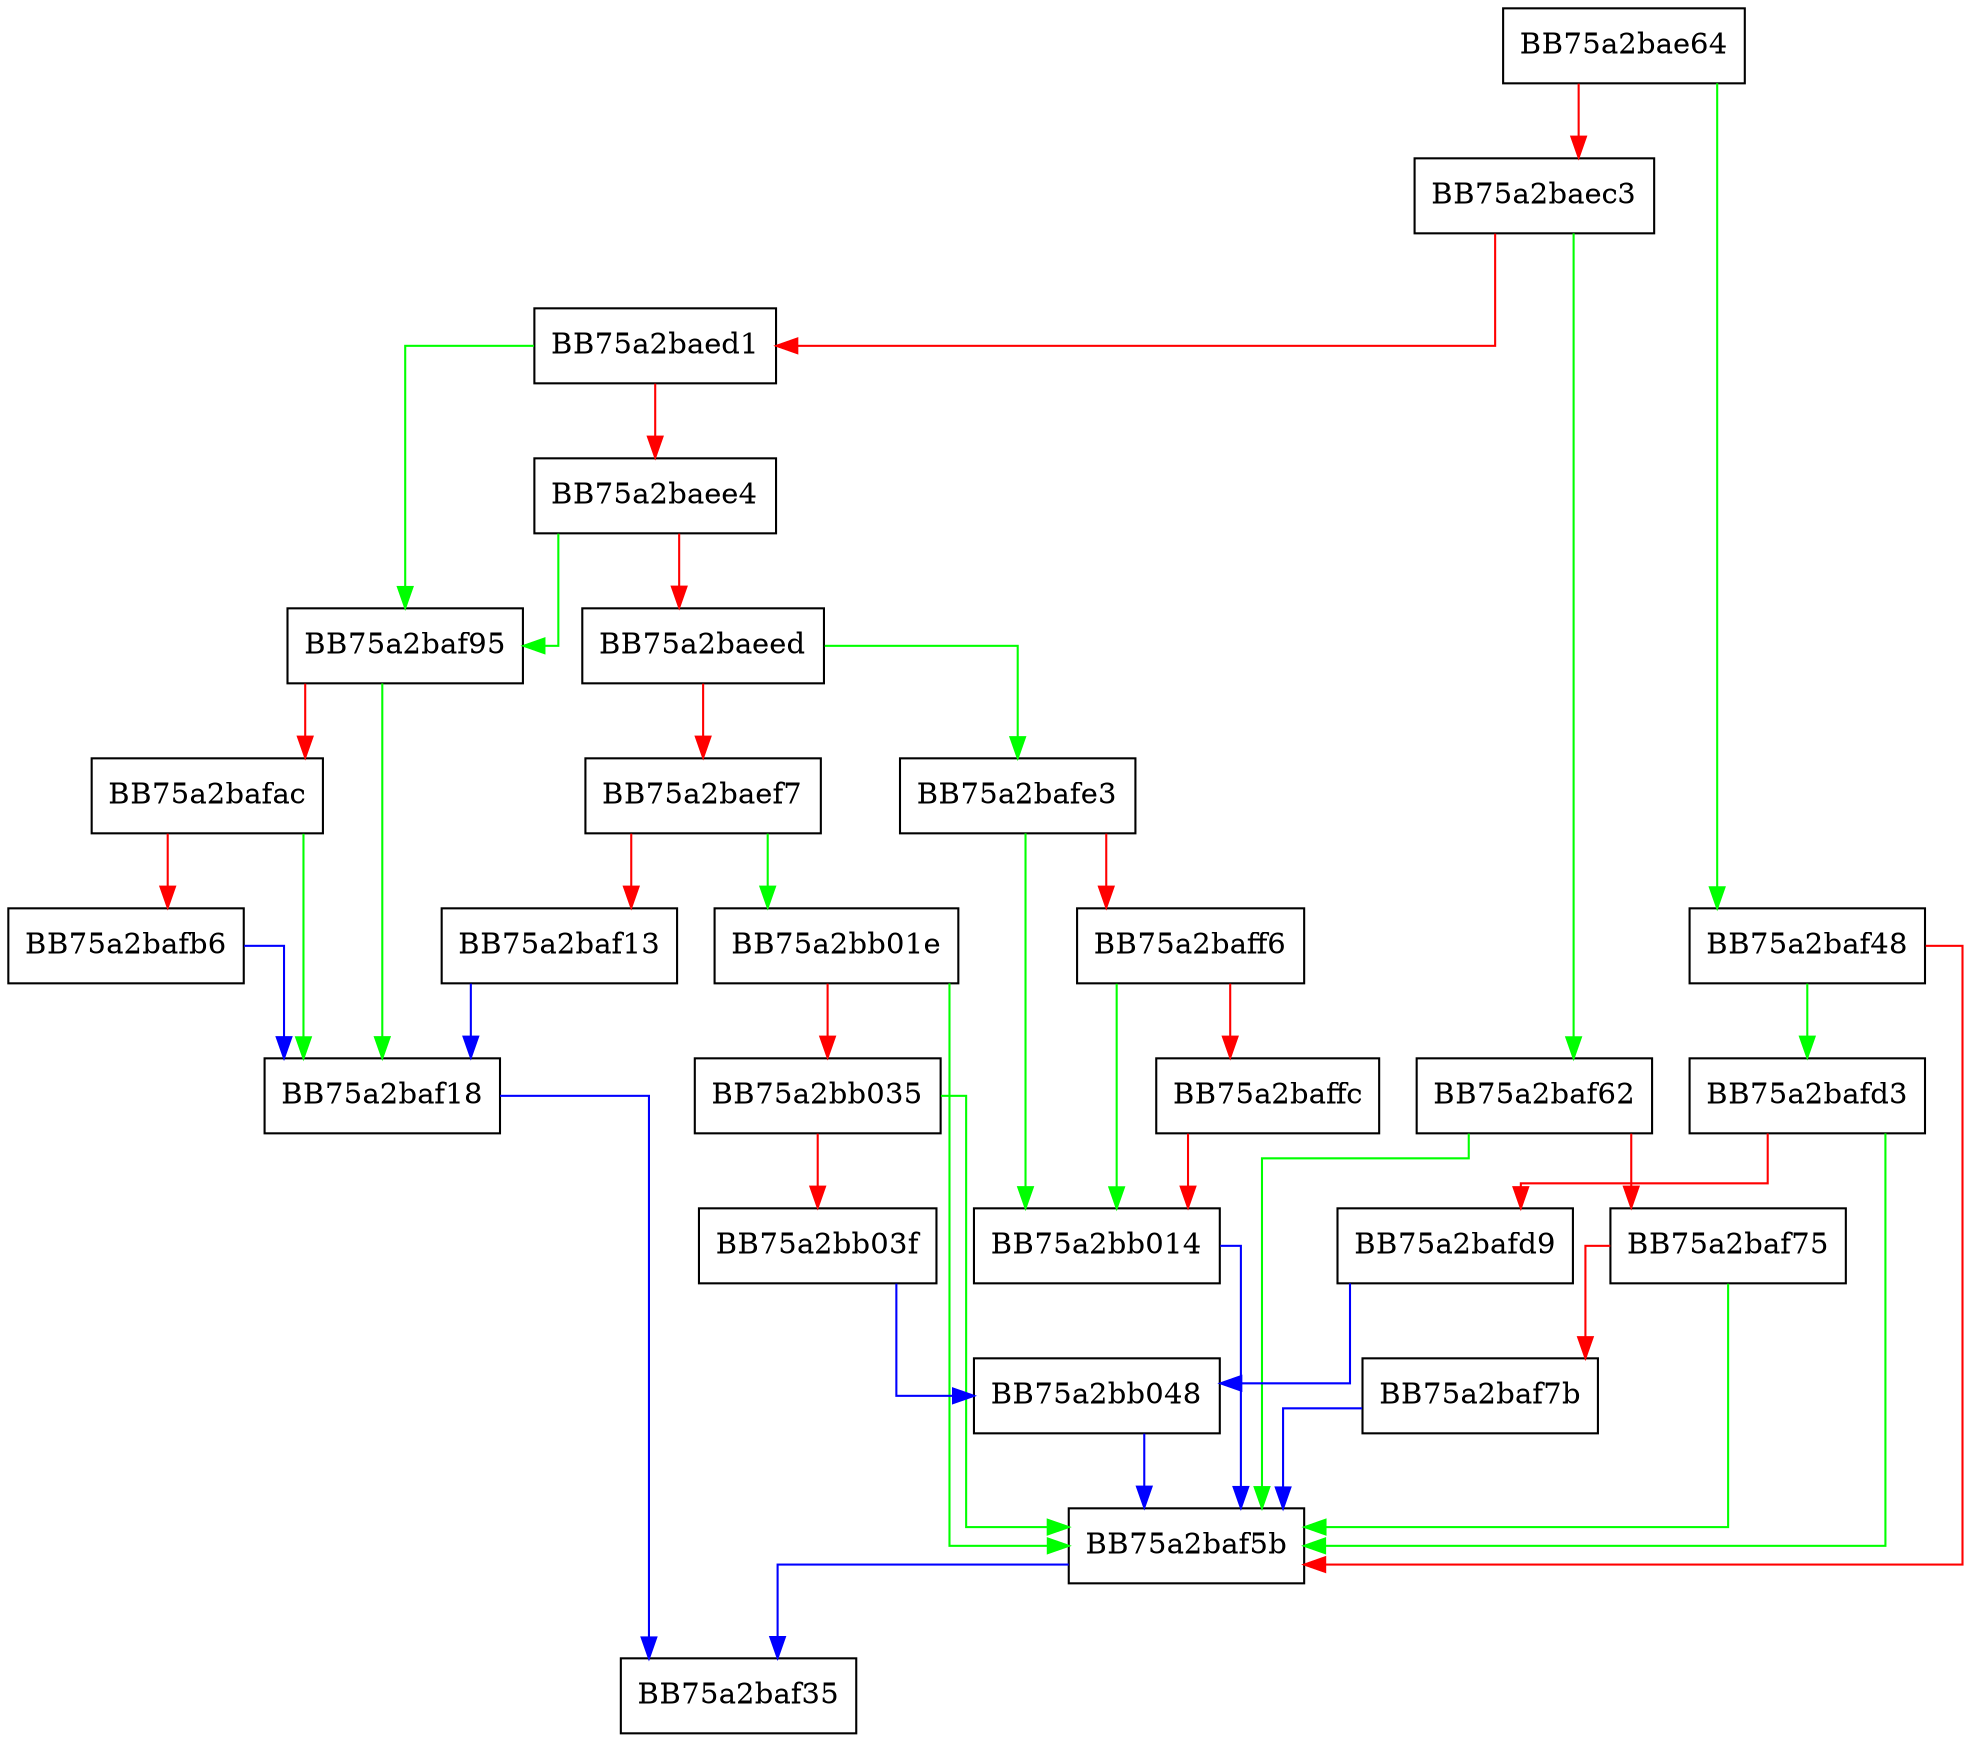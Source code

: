 digraph ConvertPathToPPID {
  node [shape="box"];
  graph [splines=ortho];
  BB75a2bae64 -> BB75a2baf48 [color="green"];
  BB75a2bae64 -> BB75a2baec3 [color="red"];
  BB75a2baec3 -> BB75a2baf62 [color="green"];
  BB75a2baec3 -> BB75a2baed1 [color="red"];
  BB75a2baed1 -> BB75a2baf95 [color="green"];
  BB75a2baed1 -> BB75a2baee4 [color="red"];
  BB75a2baee4 -> BB75a2baf95 [color="green"];
  BB75a2baee4 -> BB75a2baeed [color="red"];
  BB75a2baeed -> BB75a2bafe3 [color="green"];
  BB75a2baeed -> BB75a2baef7 [color="red"];
  BB75a2baef7 -> BB75a2bb01e [color="green"];
  BB75a2baef7 -> BB75a2baf13 [color="red"];
  BB75a2baf13 -> BB75a2baf18 [color="blue"];
  BB75a2baf18 -> BB75a2baf35 [color="blue"];
  BB75a2baf48 -> BB75a2bafd3 [color="green"];
  BB75a2baf48 -> BB75a2baf5b [color="red"];
  BB75a2baf5b -> BB75a2baf35 [color="blue"];
  BB75a2baf62 -> BB75a2baf5b [color="green"];
  BB75a2baf62 -> BB75a2baf75 [color="red"];
  BB75a2baf75 -> BB75a2baf5b [color="green"];
  BB75a2baf75 -> BB75a2baf7b [color="red"];
  BB75a2baf7b -> BB75a2baf5b [color="blue"];
  BB75a2baf95 -> BB75a2baf18 [color="green"];
  BB75a2baf95 -> BB75a2bafac [color="red"];
  BB75a2bafac -> BB75a2baf18 [color="green"];
  BB75a2bafac -> BB75a2bafb6 [color="red"];
  BB75a2bafb6 -> BB75a2baf18 [color="blue"];
  BB75a2bafd3 -> BB75a2baf5b [color="green"];
  BB75a2bafd3 -> BB75a2bafd9 [color="red"];
  BB75a2bafd9 -> BB75a2bb048 [color="blue"];
  BB75a2bafe3 -> BB75a2bb014 [color="green"];
  BB75a2bafe3 -> BB75a2baff6 [color="red"];
  BB75a2baff6 -> BB75a2bb014 [color="green"];
  BB75a2baff6 -> BB75a2baffc [color="red"];
  BB75a2baffc -> BB75a2bb014 [color="red"];
  BB75a2bb014 -> BB75a2baf5b [color="blue"];
  BB75a2bb01e -> BB75a2baf5b [color="green"];
  BB75a2bb01e -> BB75a2bb035 [color="red"];
  BB75a2bb035 -> BB75a2baf5b [color="green"];
  BB75a2bb035 -> BB75a2bb03f [color="red"];
  BB75a2bb03f -> BB75a2bb048 [color="blue"];
  BB75a2bb048 -> BB75a2baf5b [color="blue"];
}